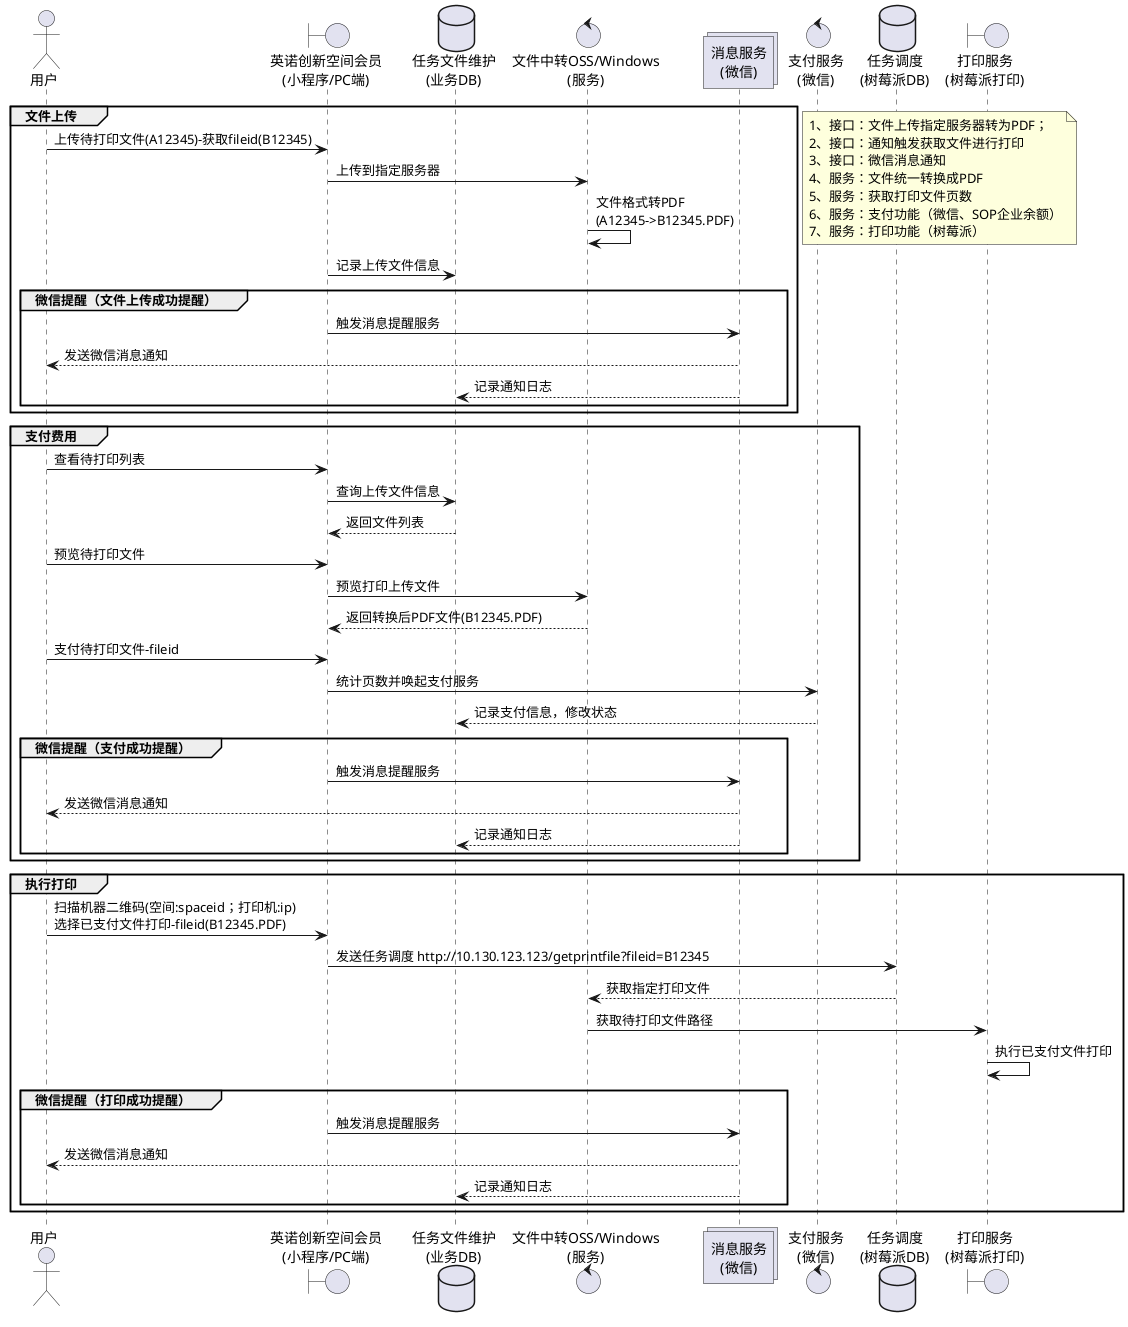 @startuml
actor "用户" as user
boundary "英诺创新空间会员\n(小程序/PC端)" as xcx
database "任务文件维护\n(业务DB)" as list
control "文件中转OSS/Windows\n(服务)" as file
collections "消息服务\n(微信)" as message
control "支付服务\n(微信)" as pay
database "任务调度\n(树莓派DB)" as task
boundary "打印服务\n(树莓派打印)" as print

group 文件上传
user->xcx:上传待打印文件(A12345)-获取fileid(B12345)
xcx->file:上传到指定服务器
file->file:文件格式转PDF\n(A12345->B12345.PDF)
xcx->list:记录上传文件信息
    group 微信提醒（文件上传成功提醒）
    xcx->message:触发消息提醒服务
    message-->user:发送微信消息通知
    message-->list:记录通知日志
    end
end

note left
1、接口：文件上传指定服务器转为PDF；
2、接口：通知触发获取文件进行打印
3、接口：微信消息通知
4、服务：文件统一转换成PDF
5、服务：获取打印文件页数
6、服务：支付功能（微信、SOP企业余额）
7、服务：打印功能（树莓派）
end note

group 支付费用
user->xcx:查看待打印列表
xcx->list:查询上传文件信息
list-->xcx:返回文件列表
user->xcx:预览待打印文件
xcx->file:预览打印上传文件
file-->xcx:返回转换后PDF文件(B12345.PDF)
user->xcx:支付待打印文件-fileid
xcx->pay:统计页数并唤起支付服务
pay-->list:记录支付信息，修改状态
    group 微信提醒（支付成功提醒）
    xcx->message:触发消息提醒服务
    message-->user:发送微信消息通知
    message-->list:记录通知日志
    end
end

group 执行打印
user->xcx:扫描机器二维码(空间:spaceid；打印机:ip)\n选择已支付文件打印-fileid(B12345.PDF)
xcx->task:发送任务调度 http://10.130.123.123/getprintfile?fileid=B12345
task-->file:获取指定打印文件
file->print:获取待打印文件路径
print->print:执行已支付文件打印
    group 微信提醒（打印成功提醒）
    xcx->message:触发消息提醒服务
    message-->user:发送微信消息通知
    message-->list:记录通知日志
    end
end

@enduml

